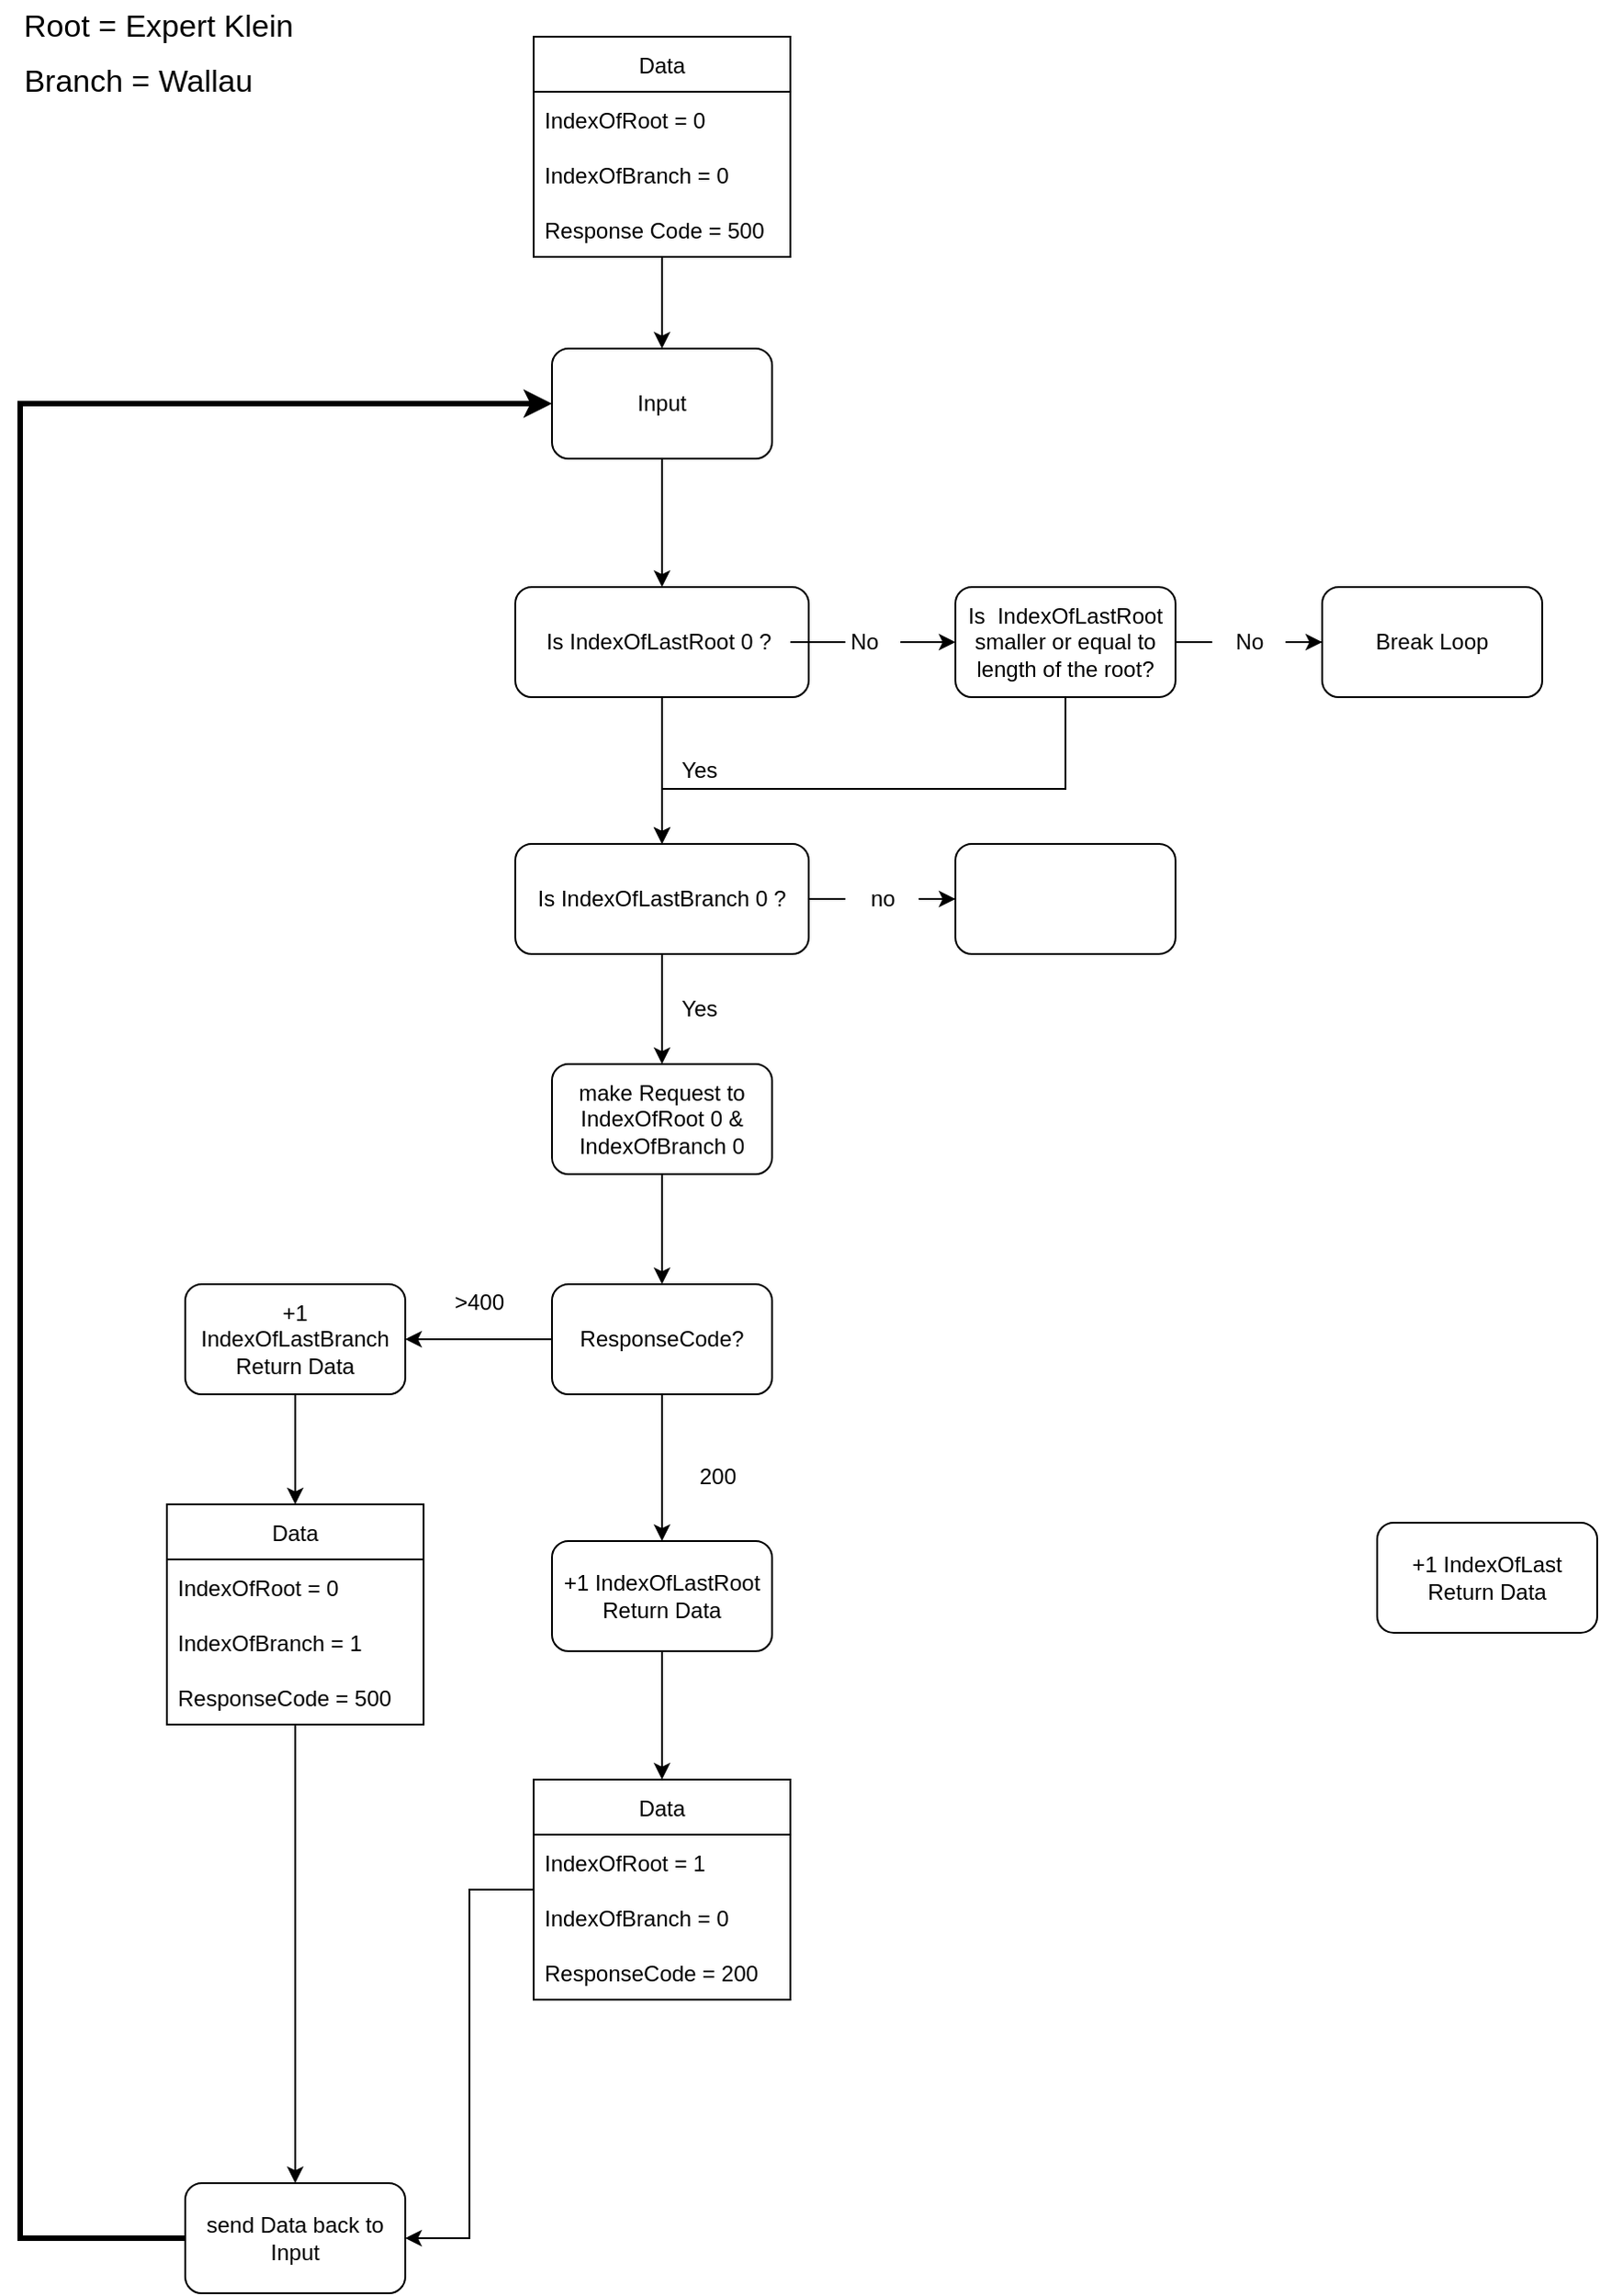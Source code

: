 <mxfile version="20.5.1" type="github">
  <diagram id="C5RBs43oDa-KdzZeNtuy" name="Page-1">
    <mxGraphModel dx="1032" dy="600" grid="1" gridSize="10" guides="1" tooltips="1" connect="1" arrows="1" fold="1" page="1" pageScale="1" pageWidth="827" pageHeight="1169" math="0" shadow="0">
      <root>
        <mxCell id="WIyWlLk6GJQsqaUBKTNV-0" />
        <mxCell id="WIyWlLk6GJQsqaUBKTNV-1" parent="WIyWlLk6GJQsqaUBKTNV-0" />
        <mxCell id="vZsECd-TPxy-p9VHk9jS-8" value="" style="edgeStyle=orthogonalEdgeStyle;rounded=0;orthogonalLoop=1;jettySize=auto;html=1;" edge="1" parent="WIyWlLk6GJQsqaUBKTNV-1" source="vZsECd-TPxy-p9VHk9jS-0" target="vZsECd-TPxy-p9VHk9jS-7">
          <mxGeometry relative="1" as="geometry" />
        </mxCell>
        <mxCell id="vZsECd-TPxy-p9VHk9jS-0" value="Input" style="rounded=1;whiteSpace=wrap;html=1;" vertex="1" parent="WIyWlLk6GJQsqaUBKTNV-1">
          <mxGeometry x="320" y="220" width="120" height="60" as="geometry" />
        </mxCell>
        <mxCell id="vZsECd-TPxy-p9VHk9jS-6" style="edgeStyle=orthogonalEdgeStyle;rounded=0;orthogonalLoop=1;jettySize=auto;html=1;entryX=0.5;entryY=0;entryDx=0;entryDy=0;" edge="1" parent="WIyWlLk6GJQsqaUBKTNV-1" source="vZsECd-TPxy-p9VHk9jS-2" target="vZsECd-TPxy-p9VHk9jS-0">
          <mxGeometry relative="1" as="geometry" />
        </mxCell>
        <mxCell id="vZsECd-TPxy-p9VHk9jS-2" value="Data" style="swimlane;fontStyle=0;childLayout=stackLayout;horizontal=1;startSize=30;horizontalStack=0;resizeParent=1;resizeParentMax=0;resizeLast=0;collapsible=1;marginBottom=0;" vertex="1" parent="WIyWlLk6GJQsqaUBKTNV-1">
          <mxGeometry x="310" y="50" width="140" height="120" as="geometry" />
        </mxCell>
        <mxCell id="vZsECd-TPxy-p9VHk9jS-3" value="IndexOfRoot = 0" style="text;strokeColor=none;fillColor=none;align=left;verticalAlign=middle;spacingLeft=4;spacingRight=4;overflow=hidden;points=[[0,0.5],[1,0.5]];portConstraint=eastwest;rotatable=0;" vertex="1" parent="vZsECd-TPxy-p9VHk9jS-2">
          <mxGeometry y="30" width="140" height="30" as="geometry" />
        </mxCell>
        <mxCell id="vZsECd-TPxy-p9VHk9jS-4" value="IndexOfBranch = 0" style="text;strokeColor=none;fillColor=none;align=left;verticalAlign=middle;spacingLeft=4;spacingRight=4;overflow=hidden;points=[[0,0.5],[1,0.5]];portConstraint=eastwest;rotatable=0;" vertex="1" parent="vZsECd-TPxy-p9VHk9jS-2">
          <mxGeometry y="60" width="140" height="30" as="geometry" />
        </mxCell>
        <mxCell id="vZsECd-TPxy-p9VHk9jS-5" value="Response Code = 500" style="text;strokeColor=none;fillColor=none;align=left;verticalAlign=middle;spacingLeft=4;spacingRight=4;overflow=hidden;points=[[0,0.5],[1,0.5]];portConstraint=eastwest;rotatable=0;" vertex="1" parent="vZsECd-TPxy-p9VHk9jS-2">
          <mxGeometry y="90" width="140" height="30" as="geometry" />
        </mxCell>
        <mxCell id="vZsECd-TPxy-p9VHk9jS-32" value="" style="edgeStyle=orthogonalEdgeStyle;rounded=0;orthogonalLoop=1;jettySize=auto;html=1;fontSize=12;" edge="1" parent="WIyWlLk6GJQsqaUBKTNV-1" source="vZsECd-TPxy-p9VHk9jS-7" target="vZsECd-TPxy-p9VHk9jS-31">
          <mxGeometry relative="1" as="geometry" />
        </mxCell>
        <mxCell id="vZsECd-TPxy-p9VHk9jS-60" value="" style="edgeStyle=orthogonalEdgeStyle;rounded=0;orthogonalLoop=1;jettySize=auto;html=1;strokeWidth=1;fontSize=12;startArrow=none;" edge="1" parent="WIyWlLk6GJQsqaUBKTNV-1" source="vZsECd-TPxy-p9VHk9jS-66" target="vZsECd-TPxy-p9VHk9jS-59">
          <mxGeometry relative="1" as="geometry" />
        </mxCell>
        <mxCell id="vZsECd-TPxy-p9VHk9jS-7" value="Is IndexOfLastRoot 0 ?&amp;nbsp;" style="whiteSpace=wrap;html=1;rounded=1;" vertex="1" parent="WIyWlLk6GJQsqaUBKTNV-1">
          <mxGeometry x="300" y="350" width="160" height="60" as="geometry" />
        </mxCell>
        <mxCell id="vZsECd-TPxy-p9VHk9jS-39" value="" style="edgeStyle=orthogonalEdgeStyle;rounded=0;orthogonalLoop=1;jettySize=auto;html=1;fontSize=12;" edge="1" parent="WIyWlLk6GJQsqaUBKTNV-1" source="vZsECd-TPxy-p9VHk9jS-11" target="vZsECd-TPxy-p9VHk9jS-38">
          <mxGeometry relative="1" as="geometry" />
        </mxCell>
        <mxCell id="vZsECd-TPxy-p9VHk9jS-11" value="make Request to IndexOfRoot 0 &amp;amp; IndexOfBranch 0" style="whiteSpace=wrap;html=1;rounded=1;" vertex="1" parent="WIyWlLk6GJQsqaUBKTNV-1">
          <mxGeometry x="320" y="610" width="120" height="60" as="geometry" />
        </mxCell>
        <mxCell id="vZsECd-TPxy-p9VHk9jS-14" value="Yes" style="text;html=1;align=center;verticalAlign=middle;resizable=0;points=[];autosize=1;strokeColor=none;fillColor=none;" vertex="1" parent="WIyWlLk6GJQsqaUBKTNV-1">
          <mxGeometry x="380" y="435" width="40" height="30" as="geometry" />
        </mxCell>
        <mxCell id="vZsECd-TPxy-p9VHk9jS-21" value="Root = Expert Klein" style="text;html=1;align=center;verticalAlign=middle;resizable=0;points=[];autosize=1;strokeColor=none;fillColor=none;fontSize=17;" vertex="1" parent="WIyWlLk6GJQsqaUBKTNV-1">
          <mxGeometry x="20" y="30" width="170" height="30" as="geometry" />
        </mxCell>
        <mxCell id="vZsECd-TPxy-p9VHk9jS-22" value="Branch = Wallau" style="text;html=1;align=center;verticalAlign=middle;resizable=0;points=[];autosize=1;strokeColor=none;fillColor=none;fontSize=17;" vertex="1" parent="WIyWlLk6GJQsqaUBKTNV-1">
          <mxGeometry x="19" y="60" width="150" height="30" as="geometry" />
        </mxCell>
        <mxCell id="vZsECd-TPxy-p9VHk9jS-23" value="+1 IndexOfLast Return Data" style="whiteSpace=wrap;html=1;rounded=1;" vertex="1" parent="WIyWlLk6GJQsqaUBKTNV-1">
          <mxGeometry x="770" y="860" width="120" height="60" as="geometry" />
        </mxCell>
        <mxCell id="vZsECd-TPxy-p9VHk9jS-53" style="edgeStyle=orthogonalEdgeStyle;rounded=0;orthogonalLoop=1;jettySize=auto;html=1;entryX=1;entryY=0.5;entryDx=0;entryDy=0;fontSize=12;" edge="1" parent="WIyWlLk6GJQsqaUBKTNV-1" source="vZsECd-TPxy-p9VHk9jS-25" target="vZsECd-TPxy-p9VHk9jS-52">
          <mxGeometry relative="1" as="geometry" />
        </mxCell>
        <mxCell id="vZsECd-TPxy-p9VHk9jS-25" value="Data" style="swimlane;fontStyle=0;childLayout=stackLayout;horizontal=1;startSize=30;horizontalStack=0;resizeParent=1;resizeParentMax=0;resizeLast=0;collapsible=1;marginBottom=0;fontSize=12;" vertex="1" parent="WIyWlLk6GJQsqaUBKTNV-1">
          <mxGeometry x="310" y="1000" width="140" height="120" as="geometry" />
        </mxCell>
        <mxCell id="vZsECd-TPxy-p9VHk9jS-26" value="IndexOfRoot = 1" style="text;strokeColor=none;fillColor=none;align=left;verticalAlign=middle;spacingLeft=4;spacingRight=4;overflow=hidden;points=[[0,0.5],[1,0.5]];portConstraint=eastwest;rotatable=0;fontSize=12;" vertex="1" parent="vZsECd-TPxy-p9VHk9jS-25">
          <mxGeometry y="30" width="140" height="30" as="geometry" />
        </mxCell>
        <mxCell id="vZsECd-TPxy-p9VHk9jS-27" value="IndexOfBranch = 0" style="text;strokeColor=none;fillColor=none;align=left;verticalAlign=middle;spacingLeft=4;spacingRight=4;overflow=hidden;points=[[0,0.5],[1,0.5]];portConstraint=eastwest;rotatable=0;fontSize=12;" vertex="1" parent="vZsECd-TPxy-p9VHk9jS-25">
          <mxGeometry y="60" width="140" height="30" as="geometry" />
        </mxCell>
        <mxCell id="vZsECd-TPxy-p9VHk9jS-28" value="ResponseCode = 200" style="text;strokeColor=none;fillColor=none;align=left;verticalAlign=middle;spacingLeft=4;spacingRight=4;overflow=hidden;points=[[0,0.5],[1,0.5]];portConstraint=eastwest;rotatable=0;fontSize=12;" vertex="1" parent="vZsECd-TPxy-p9VHk9jS-25">
          <mxGeometry y="90" width="140" height="30" as="geometry" />
        </mxCell>
        <mxCell id="vZsECd-TPxy-p9VHk9jS-34" value="" style="edgeStyle=orthogonalEdgeStyle;rounded=0;orthogonalLoop=1;jettySize=auto;html=1;fontSize=12;" edge="1" parent="WIyWlLk6GJQsqaUBKTNV-1" source="vZsECd-TPxy-p9VHk9jS-31">
          <mxGeometry relative="1" as="geometry">
            <mxPoint x="380" y="610" as="targetPoint" />
          </mxGeometry>
        </mxCell>
        <mxCell id="vZsECd-TPxy-p9VHk9jS-69" value="" style="edgeStyle=orthogonalEdgeStyle;rounded=0;orthogonalLoop=1;jettySize=auto;html=1;strokeWidth=1;fontSize=12;startArrow=none;" edge="1" parent="WIyWlLk6GJQsqaUBKTNV-1" source="vZsECd-TPxy-p9VHk9jS-70" target="vZsECd-TPxy-p9VHk9jS-68">
          <mxGeometry relative="1" as="geometry" />
        </mxCell>
        <mxCell id="vZsECd-TPxy-p9VHk9jS-31" value="Is IndexOfLastBranch 0 ?" style="whiteSpace=wrap;html=1;rounded=1;" vertex="1" parent="WIyWlLk6GJQsqaUBKTNV-1">
          <mxGeometry x="300" y="490" width="160" height="60" as="geometry" />
        </mxCell>
        <mxCell id="vZsECd-TPxy-p9VHk9jS-35" value="Yes" style="text;html=1;align=center;verticalAlign=middle;resizable=0;points=[];autosize=1;strokeColor=none;fillColor=none;fontSize=12;" vertex="1" parent="WIyWlLk6GJQsqaUBKTNV-1">
          <mxGeometry x="380" y="565" width="40" height="30" as="geometry" />
        </mxCell>
        <mxCell id="vZsECd-TPxy-p9VHk9jS-41" value="" style="edgeStyle=orthogonalEdgeStyle;rounded=0;orthogonalLoop=1;jettySize=auto;html=1;fontSize=12;" edge="1" parent="WIyWlLk6GJQsqaUBKTNV-1" source="vZsECd-TPxy-p9VHk9jS-38" target="vZsECd-TPxy-p9VHk9jS-40">
          <mxGeometry relative="1" as="geometry" />
        </mxCell>
        <mxCell id="vZsECd-TPxy-p9VHk9jS-44" value="" style="edgeStyle=orthogonalEdgeStyle;rounded=0;orthogonalLoop=1;jettySize=auto;html=1;fontSize=12;" edge="1" parent="WIyWlLk6GJQsqaUBKTNV-1" source="vZsECd-TPxy-p9VHk9jS-38" target="vZsECd-TPxy-p9VHk9jS-43">
          <mxGeometry relative="1" as="geometry" />
        </mxCell>
        <mxCell id="vZsECd-TPxy-p9VHk9jS-38" value="ResponseCode?" style="whiteSpace=wrap;html=1;rounded=1;" vertex="1" parent="WIyWlLk6GJQsqaUBKTNV-1">
          <mxGeometry x="320" y="730" width="120" height="60" as="geometry" />
        </mxCell>
        <mxCell id="vZsECd-TPxy-p9VHk9jS-46" style="edgeStyle=orthogonalEdgeStyle;rounded=0;orthogonalLoop=1;jettySize=auto;html=1;entryX=0.5;entryY=0;entryDx=0;entryDy=0;fontSize=12;" edge="1" parent="WIyWlLk6GJQsqaUBKTNV-1" source="vZsECd-TPxy-p9VHk9jS-40" target="vZsECd-TPxy-p9VHk9jS-25">
          <mxGeometry relative="1" as="geometry" />
        </mxCell>
        <mxCell id="vZsECd-TPxy-p9VHk9jS-40" value="+1 IndexOfLastRoot Return Data" style="whiteSpace=wrap;html=1;rounded=1;" vertex="1" parent="WIyWlLk6GJQsqaUBKTNV-1">
          <mxGeometry x="320" y="870" width="120" height="60" as="geometry" />
        </mxCell>
        <mxCell id="vZsECd-TPxy-p9VHk9jS-42" value="200" style="text;html=1;align=center;verticalAlign=middle;resizable=0;points=[];autosize=1;strokeColor=none;fillColor=none;fontSize=12;" vertex="1" parent="WIyWlLk6GJQsqaUBKTNV-1">
          <mxGeometry x="390" y="820" width="40" height="30" as="geometry" />
        </mxCell>
        <mxCell id="vZsECd-TPxy-p9VHk9jS-51" style="edgeStyle=orthogonalEdgeStyle;rounded=0;orthogonalLoop=1;jettySize=auto;html=1;entryX=0.5;entryY=0;entryDx=0;entryDy=0;fontSize=12;" edge="1" parent="WIyWlLk6GJQsqaUBKTNV-1" source="vZsECd-TPxy-p9VHk9jS-43" target="vZsECd-TPxy-p9VHk9jS-47">
          <mxGeometry relative="1" as="geometry" />
        </mxCell>
        <mxCell id="vZsECd-TPxy-p9VHk9jS-43" value="+1 IndexOfLastBranch Return Data" style="whiteSpace=wrap;html=1;rounded=1;" vertex="1" parent="WIyWlLk6GJQsqaUBKTNV-1">
          <mxGeometry x="120" y="730" width="120" height="60" as="geometry" />
        </mxCell>
        <mxCell id="vZsECd-TPxy-p9VHk9jS-45" value="&amp;gt;400" style="text;html=1;align=center;verticalAlign=middle;resizable=0;points=[];autosize=1;strokeColor=none;fillColor=none;fontSize=12;" vertex="1" parent="WIyWlLk6GJQsqaUBKTNV-1">
          <mxGeometry x="255" y="725" width="50" height="30" as="geometry" />
        </mxCell>
        <mxCell id="vZsECd-TPxy-p9VHk9jS-54" style="edgeStyle=orthogonalEdgeStyle;rounded=0;orthogonalLoop=1;jettySize=auto;html=1;entryX=0.5;entryY=0;entryDx=0;entryDy=0;fontSize=12;" edge="1" parent="WIyWlLk6GJQsqaUBKTNV-1" source="vZsECd-TPxy-p9VHk9jS-47" target="vZsECd-TPxy-p9VHk9jS-52">
          <mxGeometry relative="1" as="geometry" />
        </mxCell>
        <mxCell id="vZsECd-TPxy-p9VHk9jS-47" value="Data" style="swimlane;fontStyle=0;childLayout=stackLayout;horizontal=1;startSize=30;horizontalStack=0;resizeParent=1;resizeParentMax=0;resizeLast=0;collapsible=1;marginBottom=0;fontSize=12;" vertex="1" parent="WIyWlLk6GJQsqaUBKTNV-1">
          <mxGeometry x="110" y="850" width="140" height="120" as="geometry" />
        </mxCell>
        <mxCell id="vZsECd-TPxy-p9VHk9jS-48" value="IndexOfRoot = 0" style="text;strokeColor=none;fillColor=none;align=left;verticalAlign=middle;spacingLeft=4;spacingRight=4;overflow=hidden;points=[[0,0.5],[1,0.5]];portConstraint=eastwest;rotatable=0;fontSize=12;" vertex="1" parent="vZsECd-TPxy-p9VHk9jS-47">
          <mxGeometry y="30" width="140" height="30" as="geometry" />
        </mxCell>
        <mxCell id="vZsECd-TPxy-p9VHk9jS-49" value="IndexOfBranch = 1" style="text;strokeColor=none;fillColor=none;align=left;verticalAlign=middle;spacingLeft=4;spacingRight=4;overflow=hidden;points=[[0,0.5],[1,0.5]];portConstraint=eastwest;rotatable=0;fontSize=12;" vertex="1" parent="vZsECd-TPxy-p9VHk9jS-47">
          <mxGeometry y="60" width="140" height="30" as="geometry" />
        </mxCell>
        <mxCell id="vZsECd-TPxy-p9VHk9jS-50" value="ResponseCode = 500" style="text;strokeColor=none;fillColor=none;align=left;verticalAlign=middle;spacingLeft=4;spacingRight=4;overflow=hidden;points=[[0,0.5],[1,0.5]];portConstraint=eastwest;rotatable=0;fontSize=12;" vertex="1" parent="vZsECd-TPxy-p9VHk9jS-47">
          <mxGeometry y="90" width="140" height="30" as="geometry" />
        </mxCell>
        <mxCell id="vZsECd-TPxy-p9VHk9jS-55" style="edgeStyle=orthogonalEdgeStyle;rounded=0;orthogonalLoop=1;jettySize=auto;html=1;entryX=0;entryY=0.5;entryDx=0;entryDy=0;fontSize=12;strokeWidth=3;" edge="1" parent="WIyWlLk6GJQsqaUBKTNV-1" source="vZsECd-TPxy-p9VHk9jS-52" target="vZsECd-TPxy-p9VHk9jS-0">
          <mxGeometry relative="1" as="geometry">
            <Array as="points">
              <mxPoint x="30" y="1250" />
              <mxPoint x="30" y="250" />
            </Array>
          </mxGeometry>
        </mxCell>
        <mxCell id="vZsECd-TPxy-p9VHk9jS-52" value="send Data back to Input" style="rounded=1;whiteSpace=wrap;html=1;fontSize=12;" vertex="1" parent="WIyWlLk6GJQsqaUBKTNV-1">
          <mxGeometry x="120" y="1220" width="120" height="60" as="geometry" />
        </mxCell>
        <mxCell id="vZsECd-TPxy-p9VHk9jS-61" style="edgeStyle=orthogonalEdgeStyle;rounded=0;orthogonalLoop=1;jettySize=auto;html=1;entryX=0.5;entryY=0;entryDx=0;entryDy=0;strokeWidth=1;fontSize=12;" edge="1" parent="WIyWlLk6GJQsqaUBKTNV-1" source="vZsECd-TPxy-p9VHk9jS-59" target="vZsECd-TPxy-p9VHk9jS-31">
          <mxGeometry relative="1" as="geometry">
            <Array as="points">
              <mxPoint x="600" y="460" />
              <mxPoint x="380" y="460" />
            </Array>
          </mxGeometry>
        </mxCell>
        <mxCell id="vZsECd-TPxy-p9VHk9jS-64" value="" style="edgeStyle=orthogonalEdgeStyle;rounded=0;orthogonalLoop=1;jettySize=auto;html=1;strokeWidth=1;fontSize=12;startArrow=none;" edge="1" parent="WIyWlLk6GJQsqaUBKTNV-1" source="vZsECd-TPxy-p9VHk9jS-65" target="vZsECd-TPxy-p9VHk9jS-63">
          <mxGeometry relative="1" as="geometry" />
        </mxCell>
        <mxCell id="vZsECd-TPxy-p9VHk9jS-59" value="Is&amp;nbsp; IndexOfLastRoot smaller or equal to length of the root?" style="whiteSpace=wrap;html=1;rounded=1;" vertex="1" parent="WIyWlLk6GJQsqaUBKTNV-1">
          <mxGeometry x="540" y="350" width="120" height="60" as="geometry" />
        </mxCell>
        <mxCell id="vZsECd-TPxy-p9VHk9jS-63" value="Break Loop" style="whiteSpace=wrap;html=1;rounded=1;" vertex="1" parent="WIyWlLk6GJQsqaUBKTNV-1">
          <mxGeometry x="740" y="350" width="120" height="60" as="geometry" />
        </mxCell>
        <mxCell id="vZsECd-TPxy-p9VHk9jS-68" value="" style="whiteSpace=wrap;html=1;rounded=1;" vertex="1" parent="WIyWlLk6GJQsqaUBKTNV-1">
          <mxGeometry x="540" y="490" width="120" height="60" as="geometry" />
        </mxCell>
        <mxCell id="vZsECd-TPxy-p9VHk9jS-70" value="no" style="text;html=1;align=center;verticalAlign=middle;resizable=0;points=[];autosize=1;strokeColor=none;fillColor=none;fontSize=12;" vertex="1" parent="WIyWlLk6GJQsqaUBKTNV-1">
          <mxGeometry x="480" y="505" width="40" height="30" as="geometry" />
        </mxCell>
        <mxCell id="vZsECd-TPxy-p9VHk9jS-71" value="" style="edgeStyle=orthogonalEdgeStyle;rounded=0;orthogonalLoop=1;jettySize=auto;html=1;strokeWidth=1;fontSize=12;endArrow=none;" edge="1" parent="WIyWlLk6GJQsqaUBKTNV-1" source="vZsECd-TPxy-p9VHk9jS-31" target="vZsECd-TPxy-p9VHk9jS-70">
          <mxGeometry relative="1" as="geometry">
            <mxPoint x="460" y="520" as="sourcePoint" />
            <mxPoint x="560" y="520" as="targetPoint" />
          </mxGeometry>
        </mxCell>
        <mxCell id="vZsECd-TPxy-p9VHk9jS-66" value="No" style="text;html=1;align=center;verticalAlign=middle;resizable=0;points=[];autosize=1;strokeColor=none;fillColor=none;fontSize=12;" vertex="1" parent="WIyWlLk6GJQsqaUBKTNV-1">
          <mxGeometry x="470" y="365" width="40" height="30" as="geometry" />
        </mxCell>
        <mxCell id="vZsECd-TPxy-p9VHk9jS-72" value="" style="edgeStyle=orthogonalEdgeStyle;rounded=0;orthogonalLoop=1;jettySize=auto;html=1;strokeWidth=1;fontSize=12;endArrow=none;" edge="1" parent="WIyWlLk6GJQsqaUBKTNV-1" source="vZsECd-TPxy-p9VHk9jS-7" target="vZsECd-TPxy-p9VHk9jS-66">
          <mxGeometry relative="1" as="geometry">
            <mxPoint x="460" y="380" as="sourcePoint" />
            <mxPoint x="540" y="380" as="targetPoint" />
          </mxGeometry>
        </mxCell>
        <mxCell id="vZsECd-TPxy-p9VHk9jS-65" value="No" style="text;html=1;align=center;verticalAlign=middle;resizable=0;points=[];autosize=1;strokeColor=none;fillColor=none;fontSize=12;" vertex="1" parent="WIyWlLk6GJQsqaUBKTNV-1">
          <mxGeometry x="680" y="365" width="40" height="30" as="geometry" />
        </mxCell>
        <mxCell id="vZsECd-TPxy-p9VHk9jS-73" value="" style="edgeStyle=orthogonalEdgeStyle;rounded=0;orthogonalLoop=1;jettySize=auto;html=1;strokeWidth=1;fontSize=12;endArrow=none;" edge="1" parent="WIyWlLk6GJQsqaUBKTNV-1" source="vZsECd-TPxy-p9VHk9jS-59" target="vZsECd-TPxy-p9VHk9jS-65">
          <mxGeometry relative="1" as="geometry">
            <mxPoint x="660" y="380" as="sourcePoint" />
            <mxPoint x="740" y="380" as="targetPoint" />
          </mxGeometry>
        </mxCell>
      </root>
    </mxGraphModel>
  </diagram>
</mxfile>
